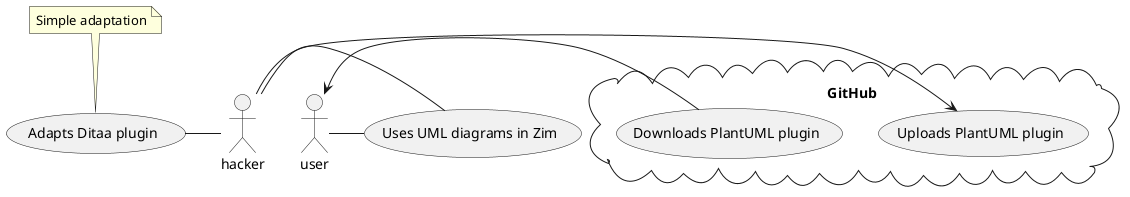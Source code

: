 @startuml

actor hacker
actor user

hacker -left- (Adapts Ditaa plugin)
note top: Simple adaptation

cloud GitHub {
    hacker -> (Uploads PlantUML plugin)
    user <- (Downloads PlantUML plugin)
}

hacker - (Uses UML diagrams in Zim)
user - (Uses UML diagrams in Zim)

@enduml
